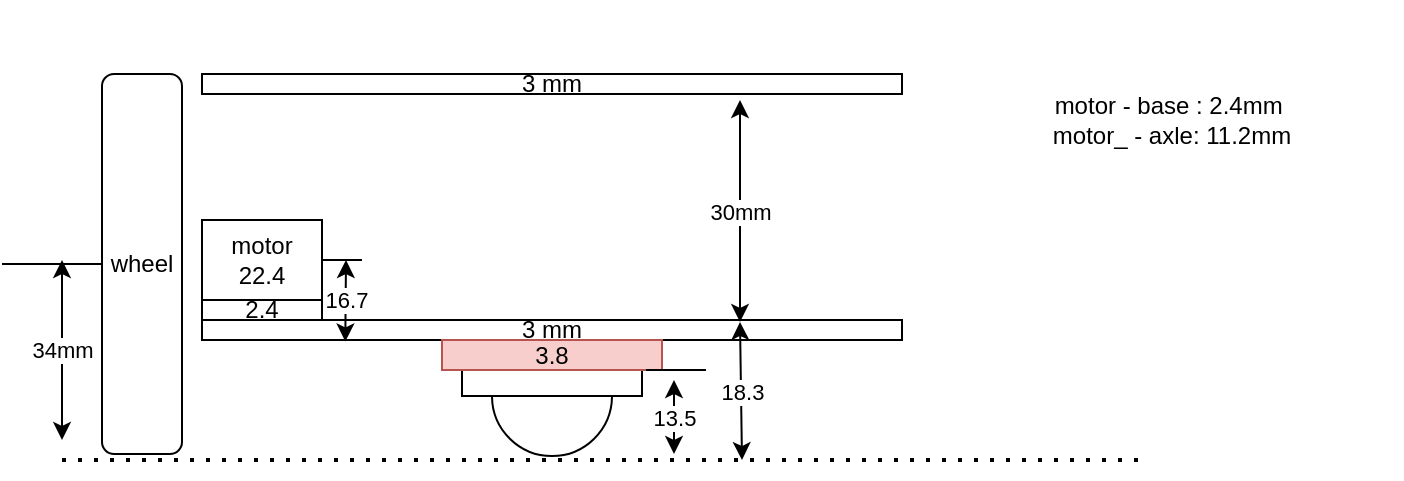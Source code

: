 <mxfile version="20.3.0" type="device"><diagram id="EQmRINg_bvjVovmTi3tH" name="Page-1"><mxGraphModel dx="782" dy="579" grid="1" gridSize="10" guides="1" tooltips="1" connect="1" arrows="1" fold="1" page="1" pageScale="1" pageWidth="827" pageHeight="1169" math="0" shadow="0"><root><mxCell id="0"/><mxCell id="1" parent="0"/><mxCell id="sAf8sfd8npxGNUVx7dcY-1" value="3 mm" style="rounded=0;whiteSpace=wrap;html=1;" parent="1" vertex="1"><mxGeometry x="180" y="300" width="350" height="10" as="geometry"/></mxCell><mxCell id="sAf8sfd8npxGNUVx7dcY-4" value="" style="group" parent="1" vertex="1" connectable="0"><mxGeometry x="310" y="295" width="100" height="60" as="geometry"/></mxCell><mxCell id="sAf8sfd8npxGNUVx7dcY-2" value="" style="rounded=0;whiteSpace=wrap;html=1;" parent="sAf8sfd8npxGNUVx7dcY-4" vertex="1"><mxGeometry y="30" width="90" height="13" as="geometry"/></mxCell><mxCell id="sAf8sfd8npxGNUVx7dcY-3" value="" style="verticalLabelPosition=bottom;verticalAlign=top;html=1;shape=mxgraph.basic.arc;startAngle=0.252;endAngle=0.748;" parent="sAf8sfd8npxGNUVx7dcY-4" vertex="1"><mxGeometry x="15" y="13" width="60" height="60" as="geometry"/></mxCell><mxCell id="sAf8sfd8npxGNUVx7dcY-21" value="3.8" style="rounded=0;whiteSpace=wrap;html=1;fillColor=#f8cecc;strokeColor=#b85450;" parent="sAf8sfd8npxGNUVx7dcY-4" vertex="1"><mxGeometry x="-10" y="15" width="110" height="15" as="geometry"/></mxCell><mxCell id="sAf8sfd8npxGNUVx7dcY-5" value="" style="endArrow=none;dashed=1;html=1;dashPattern=1 3;strokeWidth=2;rounded=0;" parent="1" edge="1"><mxGeometry width="50" height="50" relative="1" as="geometry"><mxPoint x="110" y="370" as="sourcePoint"/><mxPoint x="653.556" y="370" as="targetPoint"/></mxGeometry></mxCell><mxCell id="sAf8sfd8npxGNUVx7dcY-8" value="wheel" style="rounded=1;whiteSpace=wrap;html=1;" parent="1" vertex="1"><mxGeometry x="130" y="177" width="40" height="190" as="geometry"/></mxCell><mxCell id="sAf8sfd8npxGNUVx7dcY-9" value="motor - base : 2.4mm&amp;nbsp;&lt;br&gt;motor_ - axle: 11.2mm" style="text;html=1;strokeColor=none;fillColor=none;align=center;verticalAlign=middle;whiteSpace=wrap;rounded=0;" parent="1" vertex="1"><mxGeometry x="550" y="140" width="230" height="120" as="geometry"/></mxCell><mxCell id="sAf8sfd8npxGNUVx7dcY-10" value="13.5" style="endArrow=classic;startArrow=classic;html=1;rounded=0;" parent="1" edge="1"><mxGeometry width="50" height="50" relative="1" as="geometry"><mxPoint x="416" y="367" as="sourcePoint"/><mxPoint x="416" y="330" as="targetPoint"/></mxGeometry></mxCell><mxCell id="sAf8sfd8npxGNUVx7dcY-11" value="34mm" style="endArrow=classic;startArrow=classic;html=1;rounded=0;" parent="1" edge="1"><mxGeometry width="50" height="50" relative="1" as="geometry"><mxPoint x="110" y="360" as="sourcePoint"/><mxPoint x="110" y="270" as="targetPoint"/></mxGeometry></mxCell><mxCell id="sAf8sfd8npxGNUVx7dcY-12" value="motor&lt;br&gt;22.4" style="rounded=0;whiteSpace=wrap;html=1;" parent="1" vertex="1"><mxGeometry x="180" y="250" width="60" height="40" as="geometry"/></mxCell><mxCell id="sAf8sfd8npxGNUVx7dcY-13" value="2.4" style="rounded=0;whiteSpace=wrap;html=1;" parent="1" vertex="1"><mxGeometry x="180" y="290" width="60" height="10" as="geometry"/></mxCell><mxCell id="sAf8sfd8npxGNUVx7dcY-14" value="16.7" style="endArrow=classic;startArrow=classic;html=1;rounded=0;exitX=0.199;exitY=1.072;exitDx=0;exitDy=0;exitPerimeter=0;" parent="1" edge="1"><mxGeometry width="50" height="50" relative="1" as="geometry"><mxPoint x="251.65" y="310.72" as="sourcePoint"/><mxPoint x="252" y="270" as="targetPoint"/></mxGeometry></mxCell><mxCell id="sAf8sfd8npxGNUVx7dcY-15" value="" style="endArrow=none;html=1;rounded=0;exitX=1;exitY=0.5;exitDx=0;exitDy=0;" parent="1" source="sAf8sfd8npxGNUVx7dcY-12" edge="1"><mxGeometry width="50" height="50" relative="1" as="geometry"><mxPoint x="200" y="340" as="sourcePoint"/><mxPoint x="260" y="270" as="targetPoint"/></mxGeometry></mxCell><mxCell id="sAf8sfd8npxGNUVx7dcY-16" value="" style="endArrow=none;html=1;rounded=0;entryX=0;entryY=0.5;entryDx=0;entryDy=0;" parent="1" target="sAf8sfd8npxGNUVx7dcY-8" edge="1"><mxGeometry width="50" height="50" relative="1" as="geometry"><mxPoint x="80" y="272" as="sourcePoint"/><mxPoint x="160" y="260" as="targetPoint"/></mxGeometry></mxCell><mxCell id="sAf8sfd8npxGNUVx7dcY-19" value="" style="endArrow=none;html=1;rounded=0;" parent="1" edge="1"><mxGeometry width="50" height="50" relative="1" as="geometry"><mxPoint x="402" y="325" as="sourcePoint"/><mxPoint x="432" y="325" as="targetPoint"/></mxGeometry></mxCell><mxCell id="sAf8sfd8npxGNUVx7dcY-22" value="30mm" style="endArrow=classic;startArrow=classic;html=1;rounded=0;" parent="1" edge="1"><mxGeometry width="50" height="50" relative="1" as="geometry"><mxPoint x="449" y="301" as="sourcePoint"/><mxPoint x="449" y="190" as="targetPoint"/></mxGeometry></mxCell><mxCell id="sAf8sfd8npxGNUVx7dcY-23" value="3 mm" style="rounded=0;whiteSpace=wrap;html=1;" parent="1" vertex="1"><mxGeometry x="180" y="177" width="350" height="10" as="geometry"/></mxCell><mxCell id="sAf8sfd8npxGNUVx7dcY-24" value="18.3" style="endArrow=classic;startArrow=classic;html=1;rounded=0;" parent="1" edge="1"><mxGeometry width="50" height="50" relative="1" as="geometry"><mxPoint x="450" y="370" as="sourcePoint"/><mxPoint x="449" y="301" as="targetPoint"/></mxGeometry></mxCell></root></mxGraphModel></diagram></mxfile>